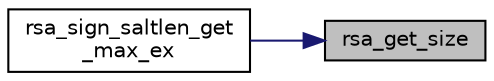 digraph "rsa_get_size"
{
 // LATEX_PDF_SIZE
  edge [fontname="Helvetica",fontsize="10",labelfontname="Helvetica",labelfontsize="10"];
  node [fontname="Helvetica",fontsize="10",shape=record];
  rankdir="RL";
  Node1 [label="rsa_get_size",height=0.2,width=0.4,color="black", fillcolor="grey75", style="filled", fontcolor="black",tooltip="Retrieve the size in bytes of an RSA key."];
  Node1 -> Node2 [dir="back",color="midnightblue",fontsize="10",style="solid",fontname="Helvetica"];
  Node2 [label="rsa_sign_saltlen_get\l_max_ex",height=0.2,width=0.4,color="black", fillcolor="white", style="filled",URL="$rsa__sign__saltlen__get_8c.html#a9bb25e838b15eaede46aafee5d69dbed",tooltip="Retrieve the maximum possible size of the salt when creating a PKCS#1 PSS signature."];
}
